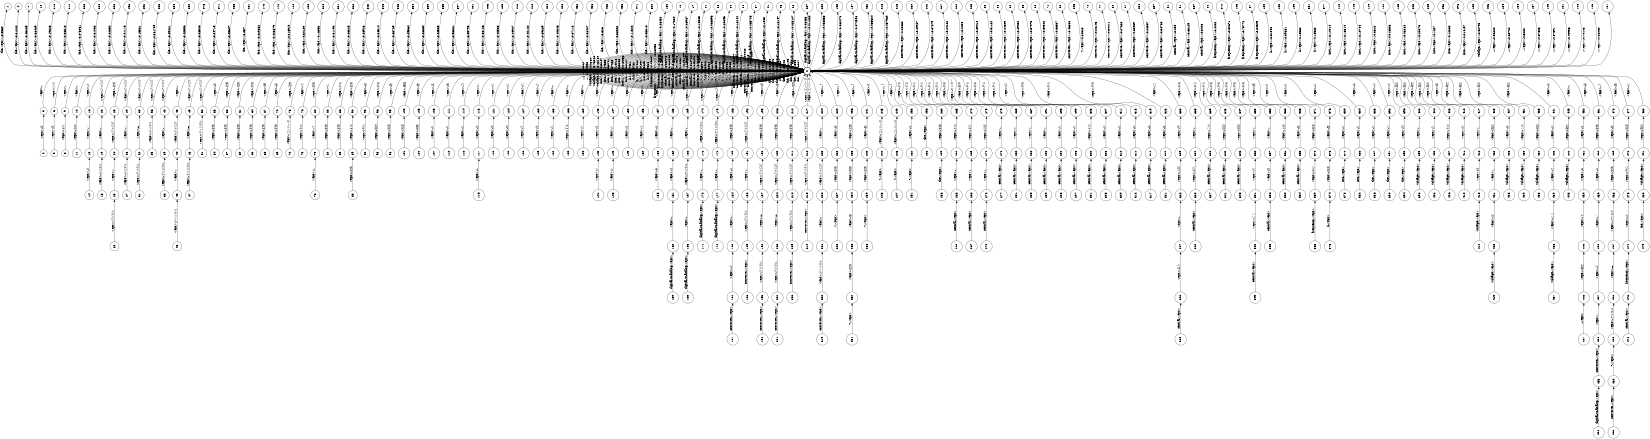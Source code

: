 digraph FST {
rankdir = LR;
size = "8.5,11";
label = "";
center = 1;
orientation = Landscape;
ranksep = "0.4";
nodesep = "0.25";
0 [label = "0", shape = circle, style = bold, fontsize = 14]
	0 -> 0 [label = "the:、/-0.56087", fontsize = 14];
	0 -> 0 [label = "the:た/-0.31363", fontsize = 14];
	0 -> 0 [label = "the:（/-0.22286", fontsize = 14];
	0 -> 0 [label = "the:その/-0.31193", fontsize = 14];
	0 -> 0 [label = "the:の/-0.46103", fontsize = 14];
	0 -> 0 [label = "the:は/-0.3999", fontsize = 14];
	0 -> 1 [label = "the:<eps>/-0.3569", fontsize = 14];
	0 -> 4 [label = "the:<eps>/-0.31222", fontsize = 14];
	0 -> 7 [label = "the:<eps>/-0.43285", fontsize = 14];
	0 -> 10 [label = "the:<eps>/-0.38489", fontsize = 14];
	0 -> 0 [label = "the:この/-0.36216", fontsize = 14];
	0 -> 0 [label = "the:前記/-0.39973", fontsize = 14];
	0 -> 0 [label = "the:する/-0.24789", fontsize = 14];
	0 -> 0 [label = "the:ア/-0.21137", fontsize = 14];
	0 -> 0 [label = "the:本/-0.2343", fontsize = 14];
	0 -> 0 [label = "the:各/-0.23004", fontsize = 14];
	0 -> 0 [label = "the:尚/-0.22102", fontsize = 14];
	0 -> 316 [label = "the:<eps>/-0.19628", fontsize = 14];
	0 -> 312 [label = "the:<eps>/-0.36618", fontsize = 14];
	0 -> 308 [label = "the:<eps>/0.075051", fontsize = 14];
	0 -> 304 [label = "the:<eps>/-0.31033", fontsize = 14];
	0 -> 300 [label = "the:<eps>/-0.22652", fontsize = 14];
	0 -> 296 [label = "the:<eps>/-0.21116", fontsize = 14];
	0 -> 292 [label = "the:<eps>/-0.15531", fontsize = 14];
	0 -> 288 [label = "the:<eps>/-0.081709", fontsize = 14];
	0 -> 284 [label = "the:<eps>/-0.09421", fontsize = 14];
	0 -> 280 [label = "the:<eps>/-0.42556", fontsize = 14];
	0 -> 276 [label = "the:<eps>/-0.38506", fontsize = 14];
	0 -> 271 [label = "the:<eps>/-0.24715", fontsize = 14];
	0 -> 266 [label = "the:<eps>/-0.25607", fontsize = 14];
	0 -> 261 [label = "the:<eps>/-0.257", fontsize = 14];
	0 -> 175 [label = "the:<eps>/0.029652", fontsize = 14];
	0 -> 170 [label = "the:<eps>/0.023679", fontsize = 14];
	0 -> 164 [label = "the:<eps>/-0.016919", fontsize = 14];
	0 -> 158 [label = "the:<eps>/0.30129", fontsize = 14];
	0 -> 324 [label = "the:<eps>/0.16053", fontsize = 14];
	0 -> 331 [label = "the:<eps>/-0.31192", fontsize = 14];
	0 -> 336 [label = "the:<eps>/-0.23325", fontsize = 14];
	0 -> 340 [label = "the:<eps>/-0.28928", fontsize = 14];
	0 -> 344 [label = "the:<eps>/-0.34514", fontsize = 14];
	0 -> 348 [label = "the:<eps>/-0.33789", fontsize = 14];
	0 -> 354 [label = "the:<eps>/-0.29564", fontsize = 14];
	0 -> 359 [label = "the:<eps>/-0.26869", fontsize = 14];
	0 -> 363 [label = "the:<eps>/-0.28583", fontsize = 14];
	0 -> 397 [label = "the:<eps>/-0.53821", fontsize = 14];
	0 -> 401 [label = "the:<eps>/-0.35793", fontsize = 14];
	0 -> 405 [label = "the:<eps>/-0.38126", fontsize = 14];
	0 -> 409 [label = "the:<eps>/-0.42538", fontsize = 14];
	0 -> 413 [label = "the:<eps>/-0.44907", fontsize = 14];
	0 -> 418 [label = "the:<eps>/-0.42122", fontsize = 14];
	0 -> 424 [label = "the:<eps>/-0.39889", fontsize = 14];
	0 -> 428 [label = "the:<eps>/-0.40646", fontsize = 14];
	0 -> 432 [label = "the:<eps>/-0.37113", fontsize = 14];
	0 -> 436 [label = "the:<eps>/-0.38407", fontsize = 14];
	0 -> 442 [label = "the:<eps>/-0.326", fontsize = 14];
	0 -> 453 [label = "the:<eps>/0.38928", fontsize = 14];
	0 -> 471 [label = "the:<eps>/-0.11522", fontsize = 14];
	0 -> 320 [label = "the:<eps>/-0.35816", fontsize = 14];
	0 -> 180 [label = "digital-to-analog:<eps>/0.26452", fontsize = 14];
	0 -> 13 [label = "digital-to-analog:<eps>/0.17364", fontsize = 14];
	0 -> 17 [label = "digital-to-analog:<eps>/-0.26967", fontsize = 14];
	0 -> 21 [label = "digital-to-analog:<eps>/-0.10565", fontsize = 14];
	0 -> 26 [label = "digital-to-analog:<eps>/-0.066398", fontsize = 14];
	0 -> 30 [label = "digital-to-analog:<eps>/-0.20695", fontsize = 14];
	0 -> 34 [label = "digital-to-analog:<eps>/-0.12244", fontsize = 14];
	0 -> 37 [label = "digital-to-analog:<eps>/-0.065705", fontsize = 14];
	0 -> 41 [label = "digital-to-analog:<eps>/-0.1063", fontsize = 14];
	0 -> 46 [label = "digital-to-analog:<eps>/-0.18147", fontsize = 14];
	0 -> 50 [label = "digital-to-analog:<eps>/-0.025107", fontsize = 14];
	0 -> 207 [label = "digital-to-analog:<eps>/0.08465", fontsize = 14];
	0 -> 200 [label = "digital-to-analog:<eps>/-0.011238", fontsize = 14];
	0 -> 193 [label = "digital-to-analog:<eps>/-0.056353", fontsize = 14];
	0 -> 187 [label = "digital-to-analog:<eps>/0.082476", fontsize = 14];
	0 -> 462 [label = "digital-to-analog:<eps>/0.074596", fontsize = 14];
	0 -> 218 [label = "digital-to-analog:<eps>/-0.085324", fontsize = 14];
	0 -> 213 [label = "digital-to-analog:<eps>/-0.057969", fontsize = 14];
	0 -> 250 [label = "converter:<eps>/0.28662", fontsize = 14];
	0 -> 242 [label = "converter:<eps>/-0.29967", fontsize = 14];
	0 -> 237 [label = "converter:<eps>/-0.37879", fontsize = 14];
	0 -> 230 [label = "converter:<eps>/-0.24162", fontsize = 14];
	0 -> 225 [label = "converter:<eps>/-0.2423", fontsize = 14];
	0 -> 59 [label = "converter:<eps>/-0.39414", fontsize = 14];
	0 -> 56 [label = "converter:<eps>/-0.31122", fontsize = 14];
	0 -> 62 [label = "converter:<eps>/-0.24809", fontsize = 14];
	0 -> 65 [label = "converter:<eps>/-0.29422", fontsize = 14];
	0 -> 68 [label = "converter:<eps>/-0.57973", fontsize = 14];
	0 -> 0 [label = "converter:コンバータ/-0.70097", fontsize = 14];
	0 -> 71 [label = "converter:<eps>/-0.39342", fontsize = 14];
	0 -> 0 [label = "converter:整流/0.16619", fontsize = 14];
	0 -> 0 [label = "converter:コンバーター/-0.29442", fontsize = 14];
	0 -> 53 [label = "converter:<eps>/-0.36837", fontsize = 14];
	0 -> 0 [label = "converter:変換/-0.3701", fontsize = 14];
	0 -> 0 [label = "converter:回路/0.033771", fontsize = 14];
	0 -> 0 [label = "converter:装置/0.043677", fontsize = 14];
	0 -> 246 [label = "converter:<eps>/-0.46886", fontsize = 14];
	0 -> 0 [label = "7:３/0.20565", fontsize = 14];
	0 -> 0 [label = "7:す/0.32968", fontsize = 14];
	0 -> 0 [label = "7:６/-0.046094", fontsize = 14];
	0 -> 0 [label = "7:示/0.32415", fontsize = 14];
	0 -> 0 [label = "7:５/0.086333", fontsize = 14];
	0 -> 0 [label = "7:７/-0.73016", fontsize = 14];
	0 -> 74 [label = "7:<eps>/0.24028", fontsize = 14];
	0 -> 0 [label = "7:7/-0.33054", fontsize = 14];
	0 -> 0 [label = "7:rp/-0.26428", fontsize = 14];
	0 -> 0 [label = "7:９/0.16304", fontsize = 14];
	0 -> 77 [label = "converts:<eps>/-0.28143", fontsize = 14];
	0 -> 0 [label = "converts:変換/-0.30877", fontsize = 14];
	0 -> 0 [label = "converts:は/0.049448", fontsize = 14];
	0 -> 84 [label = "converts:<eps>/-0.30011", fontsize = 14];
	0 -> 87 [label = "converts:<eps>/-0.27388", fontsize = 14];
	0 -> 254 [label = "converts:<eps>/0.32939", fontsize = 14];
	0 -> 257 [label = "converts:<eps>/-0.26367", fontsize = 14];
	0 -> 81 [label = "converts:<eps>/-0.38768", fontsize = 14];
	0 -> 91 [label = "central:<eps>/-0.258", fontsize = 14];
	0 -> 367 [label = "central:<eps>/-0.33129", fontsize = 14];
	0 -> 0 [label = "central:中間/0.012724", fontsize = 14];
	0 -> 0 [label = "central:中央/-0.63422", fontsize = 14];
	0 -> 0 [label = "central:センター/-0.051497", fontsize = 14];
	0 -> 0 [label = "central:心/-0.16281", fontsize = 14];
	0 -> 0 [label = "central:軸心/-0.16216", fontsize = 14];
	0 -> 0 [label = "central:central/-0.32103", fontsize = 14];
	0 -> 94 [label = "central:<eps>/-0.3006", fontsize = 14];
	0 -> 0 [label = "central:集中/-0.086863", fontsize = 14];
	0 -> 0 [label = "central:中心/-0.55478", fontsize = 14];
	0 -> 0 [label = "frequency:周波/-0.59451", fontsize = 14];
	0 -> 372 [label = "frequency:<eps>/-0.2002", fontsize = 14];
	0 -> 0 [label = "frequency:頻度/-0.46047", fontsize = 14];
	0 -> 103 [label = "frequency:<eps>/-0.30671", fontsize = 14];
	0 -> 97 [label = "frequency:<eps>/-0.75772", fontsize = 14];
	0 -> 0 [label = "frequency:ｆｒｅｑｕｅｎｃｙ/-0.28433", fontsize = 14];
	0 -> 0 [label = "frequency:数/-0.29397", fontsize = 14];
	0 -> 100 [label = "frequency:<eps>/-0.34549", fontsize = 14];
	0 -> 106 [label = "k:<eps>/-0.31808", fontsize = 14];
	0 -> 0 [label = "k:従/0.39068", fontsize = 14];
	0 -> 109 [label = "k:<eps>/-0.39651", fontsize = 14];
	0 -> 0 [label = "k:κ/-0.099025", fontsize = 14];
	0 -> 0 [label = "k:ｋ，/-0.27297", fontsize = 14];
	0 -> 0 [label = "k:［ｋ/-0.27862", fontsize = 14];
	0 -> 381 [label = "k:<eps>/0.18562", fontsize = 14];
	0 -> 377 [label = "k:<eps>/0.18562", fontsize = 14];
	0 -> 0 [label = "k:k/-0.45762", fontsize = 14];
	0 -> 0 [label = "k:ｋ/-0.67431", fontsize = 14];
	0 -> 0 [label = "into:へ/-0.33241", fontsize = 14];
	0 -> 0 [label = "into:取り込/-0.013453", fontsize = 14];
	0 -> 0 [label = "into:し/-0.035055", fontsize = 14];
	0 -> 0 [label = "into:する/0.14016", fontsize = 14];
	0 -> 0 [label = "into:に/-0.37083", fontsize = 14];
	0 -> 112 [label = "into:<eps>/-0.14414", fontsize = 14];
	0 -> 115 [label = "into:<eps>/-0.13314", fontsize = 14];
	0 -> 0 [label = "into:を/-0.085751", fontsize = 14];
	0 -> 119 [label = "into:<eps>/-0.10704", fontsize = 14];
	0 -> 0 [label = "into:内/-0.17555", fontsize = 14];
	0 -> 122 [label = "into:<eps>/-0.3616", fontsize = 14];
	0 -> 125 [label = "into:<eps>/0.018606", fontsize = 14];
	0 -> 0 [label = "into:化/-0.0003187", fontsize = 14];
	0 -> 385 [label = "into:<eps>/-0.03284", fontsize = 14];
	0 -> 389 [label = "into:<eps>/-0.20673", fontsize = 14];
	0 -> 393 [label = "into:<eps>/-0.1427", fontsize = 14];
	0 -> 478 [label = "into:<eps>/0.12883", fontsize = 14];
	0 -> 128 [label = "into:<eps>/0.014197", fontsize = 14];
	0 -> 0 [label = "voltage:電位/-0.22184", fontsize = 14];
	0 -> 0 [label = "voltage:電圧/-0.75506", fontsize = 14];
	0 -> 0 [label = "voltage:ｖ/-0.048607", fontsize = 14];
	0 -> 446 [label = "voltage:<eps>/-0.52793", fontsize = 14];
	0 -> 134 [label = ".:<eps>/-0.56222", fontsize = 14];
	0 -> 154 [label = ".:<eps>/-0.60702", fontsize = 14];
	0 -> 0 [label = ".:。/-0.62093", fontsize = 14];
	0 -> 137 [label = ".:<eps>/-0.5232", fontsize = 14];
	0 -> 140 [label = ".:<eps>/-0.67686", fontsize = 14];
	0 -> 131 [label = ".:<eps>/-0.37591", fontsize = 14];
	0 -> 144 [label = ".:<eps>/-0.40936", fontsize = 14];
	0 -> 0 [label = ".:る/-0.36042", fontsize = 14];
	0 -> 148 [label = ".:<eps>/-0.70148", fontsize = 14];
	0 -> 151 [label = ".:<eps>/-0.38263", fontsize = 14];
1 [label = "1", shape = circle, style = solid, fontsize = 14]
2 [label = "2", shape = circle, style = solid, fontsize = 14]
	2 -> 3 [label = "<eps>:は", fontsize = 14];
3 [label = "3", shape = circle, style = solid, fontsize = 14]
	3 -> 0 [label = "<eps>:、", fontsize = 14];
4 [label = "4", shape = circle, style = solid, fontsize = 14]
5 [label = "5", shape = circle, style = solid, fontsize = 14]
	5 -> 6 [label = "<eps>:は", fontsize = 14];
6 [label = "6", shape = circle, style = solid, fontsize = 14]
	6 -> 0 [label = "<eps>:この", fontsize = 14];
7 [label = "7", shape = circle, style = solid, fontsize = 14]
8 [label = "8", shape = circle, style = solid, fontsize = 14]
	8 -> 9 [label = "<eps>:また", fontsize = 14];
9 [label = "9", shape = circle, style = solid, fontsize = 14]
	9 -> 0 [label = "<eps>:、", fontsize = 14];
10 [label = "10", shape = circle, style = solid, fontsize = 14]
11 [label = "11", shape = circle, style = solid, fontsize = 14]
	11 -> 12 [label = "<eps>:なお", fontsize = 14];
12 [label = "12", shape = circle, style = solid, fontsize = 14]
	12 -> 0 [label = "<eps>:、", fontsize = 14];
13 [label = "13", shape = circle, style = solid, fontsize = 14]
14 [label = "14", shape = circle, style = solid, fontsize = 14]
	14 -> 15 [label = "<eps>:ｄ", fontsize = 14];
15 [label = "15", shape = circle, style = solid, fontsize = 14]
	15 -> 16 [label = "<eps>:／", fontsize = 14];
16 [label = "16", shape = circle, style = solid, fontsize = 14]
	16 -> 0 [label = "<eps>:ａ", fontsize = 14];
17 [label = "17", shape = circle, style = solid, fontsize = 14]
18 [label = "18", shape = circle, style = solid, fontsize = 14]
	18 -> 19 [label = "<eps>:デジタル", fontsize = 14];
19 [label = "19", shape = circle, style = solid, fontsize = 14]
	19 -> 20 [label = "<eps>:・", fontsize = 14];
20 [label = "20", shape = circle, style = solid, fontsize = 14]
	20 -> 0 [label = "<eps>:アナログ", fontsize = 14];
21 [label = "21", shape = circle, style = solid, fontsize = 14]
22 [label = "22", shape = circle, style = solid, fontsize = 14]
	22 -> 23 [label = "<eps>:デジタル", fontsize = 14];
23 [label = "23", shape = circle, style = solid, fontsize = 14]
	23 -> 24 [label = "<eps>:・", fontsize = 14];
24 [label = "24", shape = circle, style = solid, fontsize = 14]
	24 -> 25 [label = "<eps>:アナログ", fontsize = 14];
25 [label = "25", shape = circle, style = solid, fontsize = 14]
	25 -> 0 [label = "<eps>:変換", fontsize = 14];
26 [label = "26", shape = circle, style = solid, fontsize = 14]
27 [label = "27", shape = circle, style = solid, fontsize = 14]
	27 -> 28 [label = "<eps>:デジタル", fontsize = 14];
28 [label = "28", shape = circle, style = solid, fontsize = 14]
	28 -> 29 [label = "<eps>:／", fontsize = 14];
29 [label = "29", shape = circle, style = solid, fontsize = 14]
	29 -> 0 [label = "<eps>:アナログ", fontsize = 14];
30 [label = "30", shape = circle, style = solid, fontsize = 14]
31 [label = "31", shape = circle, style = solid, fontsize = 14]
	31 -> 32 [label = "<eps>:デジタル", fontsize = 14];
32 [label = "32", shape = circle, style = solid, fontsize = 14]
	32 -> 33 [label = "<eps>:−", fontsize = 14];
33 [label = "33", shape = circle, style = solid, fontsize = 14]
	33 -> 0 [label = "<eps>:アナログ", fontsize = 14];
34 [label = "34", shape = circle, style = solid, fontsize = 14]
35 [label = "35", shape = circle, style = solid, fontsize = 14]
	35 -> 36 [label = "<eps>:デジタル", fontsize = 14];
36 [label = "36", shape = circle, style = solid, fontsize = 14]
	36 -> 0 [label = "<eps>:アナログ", fontsize = 14];
37 [label = "37", shape = circle, style = solid, fontsize = 14]
38 [label = "38", shape = circle, style = solid, fontsize = 14]
	38 -> 39 [label = "<eps>:ディジタル", fontsize = 14];
39 [label = "39", shape = circle, style = solid, fontsize = 14]
	39 -> 40 [label = "<eps>:・", fontsize = 14];
40 [label = "40", shape = circle, style = solid, fontsize = 14]
	40 -> 0 [label = "<eps>:アナログ", fontsize = 14];
41 [label = "41", shape = circle, style = solid, fontsize = 14]
42 [label = "42", shape = circle, style = solid, fontsize = 14]
	42 -> 43 [label = "<eps>:ディジタル", fontsize = 14];
43 [label = "43", shape = circle, style = solid, fontsize = 14]
	43 -> 44 [label = "<eps>:・", fontsize = 14];
44 [label = "44", shape = circle, style = solid, fontsize = 14]
	44 -> 45 [label = "<eps>:アナログ", fontsize = 14];
45 [label = "45", shape = circle, style = solid, fontsize = 14]
	45 -> 0 [label = "<eps>:・", fontsize = 14];
46 [label = "46", shape = circle, style = solid, fontsize = 14]
47 [label = "47", shape = circle, style = solid, fontsize = 14]
	47 -> 48 [label = "<eps>:ディジタル", fontsize = 14];
48 [label = "48", shape = circle, style = solid, fontsize = 14]
	48 -> 49 [label = "<eps>:−", fontsize = 14];
49 [label = "49", shape = circle, style = solid, fontsize = 14]
	49 -> 0 [label = "<eps>:アナログ", fontsize = 14];
50 [label = "50", shape = circle, style = solid, fontsize = 14]
51 [label = "51", shape = circle, style = solid, fontsize = 14]
	51 -> 52 [label = "<eps>:ディジタル", fontsize = 14];
52 [label = "52", shape = circle, style = solid, fontsize = 14]
	52 -> 0 [label = "<eps>:アナログ", fontsize = 14];
53 [label = "53", shape = circle, style = solid, fontsize = 14]
54 [label = "54", shape = circle, style = solid, fontsize = 14]
	54 -> 55 [label = "<eps>:変換", fontsize = 14];
55 [label = "55", shape = circle, style = solid, fontsize = 14]
	55 -> 0 [label = "<eps>:部", fontsize = 14];
56 [label = "56", shape = circle, style = solid, fontsize = 14]
57 [label = "57", shape = circle, style = solid, fontsize = 14]
	57 -> 58 [label = "<eps>:変換", fontsize = 14];
58 [label = "58", shape = circle, style = solid, fontsize = 14]
	58 -> 0 [label = "<eps>:装置", fontsize = 14];
59 [label = "59", shape = circle, style = solid, fontsize = 14]
60 [label = "60", shape = circle, style = solid, fontsize = 14]
	60 -> 61 [label = "<eps>:変換", fontsize = 14];
61 [label = "61", shape = circle, style = solid, fontsize = 14]
	61 -> 0 [label = "<eps>:回路", fontsize = 14];
62 [label = "62", shape = circle, style = solid, fontsize = 14]
63 [label = "63", shape = circle, style = solid, fontsize = 14]
	63 -> 64 [label = "<eps>:変換", fontsize = 14];
64 [label = "64", shape = circle, style = solid, fontsize = 14]
	64 -> 0 [label = "<eps>:手段", fontsize = 14];
65 [label = "65", shape = circle, style = solid, fontsize = 14]
66 [label = "66", shape = circle, style = solid, fontsize = 14]
	66 -> 67 [label = "<eps>:変換", fontsize = 14];
67 [label = "67", shape = circle, style = solid, fontsize = 14]
	67 -> 0 [label = "<eps>:機", fontsize = 14];
68 [label = "68", shape = circle, style = solid, fontsize = 14]
69 [label = "69", shape = circle, style = solid, fontsize = 14]
	69 -> 70 [label = "<eps>:変換", fontsize = 14];
70 [label = "70", shape = circle, style = solid, fontsize = 14]
	70 -> 0 [label = "<eps>:器", fontsize = 14];
71 [label = "71", shape = circle, style = solid, fontsize = 14]
72 [label = "72", shape = circle, style = solid, fontsize = 14]
	72 -> 73 [label = "<eps>:コンバータ", fontsize = 14];
73 [label = "73", shape = circle, style = solid, fontsize = 14]
	73 -> 0 [label = "<eps>:回路", fontsize = 14];
74 [label = "74", shape = circle, style = solid, fontsize = 14]
75 [label = "75", shape = circle, style = solid, fontsize = 14]
	75 -> 76 [label = "<eps>:もの", fontsize = 14];
76 [label = "76", shape = circle, style = solid, fontsize = 14]
	76 -> 0 [label = "<eps>:で", fontsize = 14];
77 [label = "77", shape = circle, style = solid, fontsize = 14]
78 [label = "78", shape = circle, style = solid, fontsize = 14]
	78 -> 79 [label = "<eps>:し", fontsize = 14];
79 [label = "79", shape = circle, style = solid, fontsize = 14]
	79 -> 80 [label = "<eps>:て", fontsize = 14];
80 [label = "80", shape = circle, style = solid, fontsize = 14]
	80 -> 0 [label = "<eps>:変換", fontsize = 14];
81 [label = "81", shape = circle, style = solid, fontsize = 14]
82 [label = "82", shape = circle, style = solid, fontsize = 14]
	82 -> 83 [label = "<eps>:変換", fontsize = 14];
83 [label = "83", shape = circle, style = solid, fontsize = 14]
	83 -> 0 [label = "<eps>:し", fontsize = 14];
84 [label = "84", shape = circle, style = solid, fontsize = 14]
85 [label = "85", shape = circle, style = solid, fontsize = 14]
	85 -> 86 [label = "<eps>:変換", fontsize = 14];
86 [label = "86", shape = circle, style = solid, fontsize = 14]
	86 -> 0 [label = "<eps>:する", fontsize = 14];
87 [label = "87", shape = circle, style = solid, fontsize = 14]
88 [label = "88", shape = circle, style = solid, fontsize = 14]
	88 -> 89 [label = "<eps>:変換", fontsize = 14];
89 [label = "89", shape = circle, style = solid, fontsize = 14]
	89 -> 90 [label = "<eps>:する", fontsize = 14];
90 [label = "90", shape = circle, style = solid, fontsize = 14]
	90 -> 0 [label = "<eps>:変換", fontsize = 14];
91 [label = "91", shape = circle, style = solid, fontsize = 14]
92 [label = "92", shape = circle, style = solid, fontsize = 14]
	92 -> 93 [label = "<eps>:中心", fontsize = 14];
93 [label = "93", shape = circle, style = solid, fontsize = 14]
	93 -> 0 [label = "<eps>:部", fontsize = 14];
94 [label = "94", shape = circle, style = solid, fontsize = 14]
95 [label = "95", shape = circle, style = solid, fontsize = 14]
	95 -> 96 [label = "<eps>:環内", fontsize = 14];
96 [label = "96", shape = circle, style = solid, fontsize = 14]
	96 -> 0 [label = "<eps>:中央", fontsize = 14];
97 [label = "97", shape = circle, style = solid, fontsize = 14]
98 [label = "98", shape = circle, style = solid, fontsize = 14]
	98 -> 99 [label = "<eps>:周波", fontsize = 14];
99 [label = "99", shape = circle, style = solid, fontsize = 14]
	99 -> 0 [label = "<eps>:数", fontsize = 14];
100 [label = "100", shape = circle, style = solid, fontsize = 14]
101 [label = "101", shape = circle, style = solid, fontsize = 14]
	101 -> 102 [label = "<eps>:周波", fontsize = 14];
102 [label = "102", shape = circle, style = solid, fontsize = 14]
	102 -> 0 [label = "<eps>:増幅", fontsize = 14];
103 [label = "103", shape = circle, style = solid, fontsize = 14]
104 [label = "104", shape = circle, style = solid, fontsize = 14]
	104 -> 105 [label = "<eps>:振動", fontsize = 14];
105 [label = "105", shape = circle, style = solid, fontsize = 14]
	105 -> 0 [label = "<eps>:数", fontsize = 14];
106 [label = "106", shape = circle, style = solid, fontsize = 14]
107 [label = "107", shape = circle, style = solid, fontsize = 14]
	107 -> 108 [label = "<eps>:ｋ", fontsize = 14];
108 [label = "108", shape = circle, style = solid, fontsize = 14]
	108 -> 0 [label = "<eps>:本", fontsize = 14];
109 [label = "109", shape = circle, style = solid, fontsize = 14]
110 [label = "110", shape = circle, style = solid, fontsize = 14]
	110 -> 111 [label = "<eps>:ｋ", fontsize = 14];
111 [label = "111", shape = circle, style = solid, fontsize = 14]
	111 -> 0 [label = "<eps>:個", fontsize = 14];
112 [label = "112", shape = circle, style = solid, fontsize = 14]
113 [label = "113", shape = circle, style = solid, fontsize = 14]
	113 -> 114 [label = "<eps>:に", fontsize = 14];
114 [label = "114", shape = circle, style = solid, fontsize = 14]
	114 -> 0 [label = "<eps>:対", fontsize = 14];
115 [label = "115", shape = circle, style = solid, fontsize = 14]
116 [label = "116", shape = circle, style = solid, fontsize = 14]
	116 -> 117 [label = "<eps>:に", fontsize = 14];
117 [label = "117", shape = circle, style = solid, fontsize = 14]
	117 -> 118 [label = "<eps>:対", fontsize = 14];
118 [label = "118", shape = circle, style = solid, fontsize = 14]
	118 -> 0 [label = "<eps>:し", fontsize = 14];
119 [label = "119", shape = circle, style = solid, fontsize = 14]
120 [label = "120", shape = circle, style = solid, fontsize = 14]
	120 -> 121 [label = "<eps>:中", fontsize = 14];
121 [label = "121", shape = circle, style = solid, fontsize = 14]
	121 -> 0 [label = "<eps>:に", fontsize = 14];
122 [label = "122", shape = circle, style = solid, fontsize = 14]
123 [label = "123", shape = circle, style = solid, fontsize = 14]
	123 -> 124 [label = "<eps>:内", fontsize = 14];
124 [label = "124", shape = circle, style = solid, fontsize = 14]
	124 -> 0 [label = "<eps>:に", fontsize = 14];
125 [label = "125", shape = circle, style = solid, fontsize = 14]
126 [label = "126", shape = circle, style = solid, fontsize = 14]
	126 -> 127 [label = "<eps>:さ", fontsize = 14];
127 [label = "127", shape = circle, style = solid, fontsize = 14]
	127 -> 0 [label = "<eps>:れ", fontsize = 14];
128 [label = "128", shape = circle, style = solid, fontsize = 14]
129 [label = "129", shape = circle, style = solid, fontsize = 14]
	129 -> 130 [label = "<eps>:化", fontsize = 14];
130 [label = "130", shape = circle, style = solid, fontsize = 14]
	130 -> 0 [label = "<eps>:さ", fontsize = 14];
131 [label = "131", shape = circle, style = solid, fontsize = 14]
132 [label = "132", shape = circle, style = solid, fontsize = 14]
	132 -> 133 [label = "<eps>:た", fontsize = 14];
133 [label = "133", shape = circle, style = solid, fontsize = 14]
	133 -> 0 [label = "<eps>:。", fontsize = 14];
134 [label = "134", shape = circle, style = solid, fontsize = 14]
135 [label = "135", shape = circle, style = solid, fontsize = 14]
	135 -> 136 [label = "<eps>:する", fontsize = 14];
136 [label = "136", shape = circle, style = solid, fontsize = 14]
	136 -> 0 [label = "<eps>:。", fontsize = 14];
137 [label = "137", shape = circle, style = solid, fontsize = 14]
138 [label = "138", shape = circle, style = solid, fontsize = 14]
	138 -> 139 [label = "<eps>:い", fontsize = 14];
139 [label = "139", shape = circle, style = solid, fontsize = 14]
	139 -> 0 [label = "<eps>:。", fontsize = 14];
140 [label = "140", shape = circle, style = solid, fontsize = 14]
141 [label = "141", shape = circle, style = solid, fontsize = 14]
	141 -> 142 [label = "<eps>:い", fontsize = 14];
142 [label = "142", shape = circle, style = solid, fontsize = 14]
	142 -> 143 [label = "<eps>:る", fontsize = 14];
143 [label = "143", shape = circle, style = solid, fontsize = 14]
	143 -> 0 [label = "<eps>:。", fontsize = 14];
144 [label = "144", shape = circle, style = solid, fontsize = 14]
145 [label = "145", shape = circle, style = solid, fontsize = 14]
	145 -> 146 [label = "<eps>:い", fontsize = 14];
146 [label = "146", shape = circle, style = solid, fontsize = 14]
	146 -> 147 [label = "<eps>:く", fontsize = 14];
147 [label = "147", shape = circle, style = solid, fontsize = 14]
	147 -> 0 [label = "<eps>:。", fontsize = 14];
148 [label = "148", shape = circle, style = solid, fontsize = 14]
149 [label = "149", shape = circle, style = solid, fontsize = 14]
	149 -> 150 [label = "<eps>:る", fontsize = 14];
150 [label = "150", shape = circle, style = solid, fontsize = 14]
	150 -> 0 [label = "<eps>:。", fontsize = 14];
151 [label = "151", shape = circle, style = solid, fontsize = 14]
152 [label = "152", shape = circle, style = solid, fontsize = 14]
	152 -> 153 [label = "<eps>:う", fontsize = 14];
153 [label = "153", shape = circle, style = solid, fontsize = 14]
	153 -> 0 [label = "<eps>:。", fontsize = 14];
154 [label = "154", shape = circle, style = solid, fontsize = 14]
155 [label = "155", shape = circle, style = solid, fontsize = 14]
	155 -> 156 [label = "<eps>:あ", fontsize = 14];
156 [label = "156", shape = circle, style = solid, fontsize = 14]
	156 -> 157 [label = "<eps>:る", fontsize = 14];
157 [label = "157", shape = circle, style = solid, fontsize = 14]
	157 -> 0 [label = "<eps>:。", fontsize = 14];
158 [label = "158", shape = circle, style = solid, fontsize = 14]
159 [label = "159", shape = circle, style = solid, fontsize = 14]
	159 -> 160 [label = "digital-to-analog:<eps>", fontsize = 14];
160 [label = "160", shape = circle, style = solid, fontsize = 14]
	160 -> 161 [label = "<eps>:、", fontsize = 14];
161 [label = "161", shape = circle, style = solid, fontsize = 14]
	161 -> 162 [label = "<eps>:ｄ", fontsize = 14];
162 [label = "162", shape = circle, style = solid, fontsize = 14]
	162 -> 163 [label = "<eps>:／", fontsize = 14];
163 [label = "163", shape = circle, style = solid, fontsize = 14]
	163 -> 0 [label = "<eps>:ａ", fontsize = 14];
164 [label = "164", shape = circle, style = solid, fontsize = 14]
165 [label = "165", shape = circle, style = solid, fontsize = 14]
	165 -> 166 [label = "digital-to-analog:<eps>", fontsize = 14];
166 [label = "166", shape = circle, style = solid, fontsize = 14]
	166 -> 167 [label = "<eps>:、", fontsize = 14];
167 [label = "167", shape = circle, style = solid, fontsize = 14]
	167 -> 168 [label = "<eps>:デジタル", fontsize = 14];
168 [label = "168", shape = circle, style = solid, fontsize = 14]
	168 -> 169 [label = "<eps>:・", fontsize = 14];
169 [label = "169", shape = circle, style = solid, fontsize = 14]
	169 -> 0 [label = "<eps>:アナログ", fontsize = 14];
170 [label = "170", shape = circle, style = solid, fontsize = 14]
171 [label = "171", shape = circle, style = solid, fontsize = 14]
	171 -> 172 [label = "digital-to-analog:<eps>", fontsize = 14];
172 [label = "172", shape = circle, style = solid, fontsize = 14]
	172 -> 173 [label = "<eps>:、", fontsize = 14];
173 [label = "173", shape = circle, style = solid, fontsize = 14]
	173 -> 174 [label = "<eps>:デジタル", fontsize = 14];
174 [label = "174", shape = circle, style = solid, fontsize = 14]
	174 -> 0 [label = "<eps>:アナログ", fontsize = 14];
175 [label = "175", shape = circle, style = solid, fontsize = 14]
176 [label = "176", shape = circle, style = solid, fontsize = 14]
	176 -> 177 [label = "digital-to-analog:<eps>", fontsize = 14];
177 [label = "177", shape = circle, style = solid, fontsize = 14]
	177 -> 178 [label = "<eps>:、", fontsize = 14];
178 [label = "178", shape = circle, style = solid, fontsize = 14]
	178 -> 179 [label = "<eps>:ディジタル", fontsize = 14];
179 [label = "179", shape = circle, style = solid, fontsize = 14]
	179 -> 0 [label = "<eps>:アナログ", fontsize = 14];
180 [label = "180", shape = circle, style = solid, fontsize = 14]
181 [label = "181", shape = circle, style = solid, fontsize = 14]
	181 -> 182 [label = "converter:<eps>", fontsize = 14];
182 [label = "182", shape = circle, style = solid, fontsize = 14]
	182 -> 183 [label = "<eps>:ｄ", fontsize = 14];
183 [label = "183", shape = circle, style = solid, fontsize = 14]
	183 -> 184 [label = "<eps>:／", fontsize = 14];
184 [label = "184", shape = circle, style = solid, fontsize = 14]
	184 -> 185 [label = "<eps>:ａ", fontsize = 14];
185 [label = "185", shape = circle, style = solid, fontsize = 14]
	185 -> 186 [label = "<eps>:変換", fontsize = 14];
186 [label = "186", shape = circle, style = solid, fontsize = 14]
	186 -> 0 [label = "<eps>:器", fontsize = 14];
187 [label = "187", shape = circle, style = solid, fontsize = 14]
188 [label = "188", shape = circle, style = solid, fontsize = 14]
	188 -> 189 [label = "converter:<eps>", fontsize = 14];
189 [label = "189", shape = circle, style = solid, fontsize = 14]
	189 -> 190 [label = "<eps>:デジタル", fontsize = 14];
190 [label = "190", shape = circle, style = solid, fontsize = 14]
	190 -> 191 [label = "<eps>:／", fontsize = 14];
191 [label = "191", shape = circle, style = solid, fontsize = 14]
	191 -> 192 [label = "<eps>:アナログ", fontsize = 14];
192 [label = "192", shape = circle, style = solid, fontsize = 14]
	192 -> 0 [label = "<eps>:変換", fontsize = 14];
193 [label = "193", shape = circle, style = solid, fontsize = 14]
194 [label = "194", shape = circle, style = solid, fontsize = 14]
	194 -> 195 [label = "converter:<eps>", fontsize = 14];
195 [label = "195", shape = circle, style = solid, fontsize = 14]
	195 -> 196 [label = "<eps>:デジタル", fontsize = 14];
196 [label = "196", shape = circle, style = solid, fontsize = 14]
	196 -> 197 [label = "<eps>:−", fontsize = 14];
197 [label = "197", shape = circle, style = solid, fontsize = 14]
	197 -> 198 [label = "<eps>:アナログ", fontsize = 14];
198 [label = "198", shape = circle, style = solid, fontsize = 14]
	198 -> 199 [label = "<eps>:変換", fontsize = 14];
199 [label = "199", shape = circle, style = solid, fontsize = 14]
	199 -> 0 [label = "<eps>:部", fontsize = 14];
200 [label = "200", shape = circle, style = solid, fontsize = 14]
201 [label = "201", shape = circle, style = solid, fontsize = 14]
	201 -> 202 [label = "converter:<eps>", fontsize = 14];
202 [label = "202", shape = circle, style = solid, fontsize = 14]
	202 -> 203 [label = "<eps>:デジタル", fontsize = 14];
203 [label = "203", shape = circle, style = solid, fontsize = 14]
	203 -> 204 [label = "<eps>:−", fontsize = 14];
204 [label = "204", shape = circle, style = solid, fontsize = 14]
	204 -> 205 [label = "<eps>:アナログ", fontsize = 14];
205 [label = "205", shape = circle, style = solid, fontsize = 14]
	205 -> 206 [label = "<eps>:変換", fontsize = 14];
206 [label = "206", shape = circle, style = solid, fontsize = 14]
	206 -> 0 [label = "<eps>:器", fontsize = 14];
207 [label = "207", shape = circle, style = solid, fontsize = 14]
208 [label = "208", shape = circle, style = solid, fontsize = 14]
	208 -> 209 [label = "converter:<eps>", fontsize = 14];
209 [label = "209", shape = circle, style = solid, fontsize = 14]
	209 -> 210 [label = "<eps>:デジタル", fontsize = 14];
210 [label = "210", shape = circle, style = solid, fontsize = 14]
	210 -> 211 [label = "<eps>:アナログ", fontsize = 14];
211 [label = "211", shape = circle, style = solid, fontsize = 14]
	211 -> 212 [label = "<eps>:変換", fontsize = 14];
212 [label = "212", shape = circle, style = solid, fontsize = 14]
	212 -> 0 [label = "<eps>:回路", fontsize = 14];
213 [label = "213", shape = circle, style = solid, fontsize = 14]
214 [label = "214", shape = circle, style = solid, fontsize = 14]
	214 -> 215 [label = "converter:<eps>", fontsize = 14];
215 [label = "215", shape = circle, style = solid, fontsize = 14]
	215 -> 216 [label = "<eps>:デジタル", fontsize = 14];
216 [label = "216", shape = circle, style = solid, fontsize = 14]
	216 -> 217 [label = "<eps>:アナログ", fontsize = 14];
217 [label = "217", shape = circle, style = solid, fontsize = 14]
	217 -> 0 [label = "<eps>:コンバータ", fontsize = 14];
218 [label = "218", shape = circle, style = solid, fontsize = 14]
219 [label = "219", shape = circle, style = solid, fontsize = 14]
	219 -> 220 [label = "converter:<eps>", fontsize = 14];
220 [label = "220", shape = circle, style = solid, fontsize = 14]
	220 -> 221 [label = "<eps>:ディジタル", fontsize = 14];
221 [label = "221", shape = circle, style = solid, fontsize = 14]
	221 -> 222 [label = "<eps>:・", fontsize = 14];
222 [label = "222", shape = circle, style = solid, fontsize = 14]
	222 -> 223 [label = "<eps>:アナログ", fontsize = 14];
223 [label = "223", shape = circle, style = solid, fontsize = 14]
	223 -> 224 [label = "<eps>:・", fontsize = 14];
224 [label = "224", shape = circle, style = solid, fontsize = 14]
	224 -> 0 [label = "<eps>:コンバータ", fontsize = 14];
225 [label = "225", shape = circle, style = solid, fontsize = 14]
226 [label = "226", shape = circle, style = solid, fontsize = 14]
	226 -> 227 [label = "7:<eps>", fontsize = 14];
227 [label = "227", shape = circle, style = solid, fontsize = 14]
	227 -> 228 [label = "<eps>:変換", fontsize = 14];
228 [label = "228", shape = circle, style = solid, fontsize = 14]
	228 -> 229 [label = "<eps>:部", fontsize = 14];
229 [label = "229", shape = circle, style = solid, fontsize = 14]
	229 -> 0 [label = "<eps>:７", fontsize = 14];
230 [label = "230", shape = circle, style = solid, fontsize = 14]
231 [label = "231", shape = circle, style = solid, fontsize = 14]
	231 -> 232 [label = "7:<eps>", fontsize = 14];
232 [label = "232", shape = circle, style = solid, fontsize = 14]
	232 -> 233 [label = "<eps>:変換", fontsize = 14];
233 [label = "233", shape = circle, style = solid, fontsize = 14]
	233 -> 234 [label = "<eps>:器", fontsize = 14];
234 [label = "234", shape = circle, style = solid, fontsize = 14]
	234 -> 235 [label = "<eps>:制御", fontsize = 14];
235 [label = "235", shape = circle, style = solid, fontsize = 14]
	235 -> 236 [label = "<eps>:装置", fontsize = 14];
236 [label = "236", shape = circle, style = solid, fontsize = 14]
	236 -> 0 [label = "<eps>:７", fontsize = 14];
237 [label = "237", shape = circle, style = solid, fontsize = 14]
238 [label = "238", shape = circle, style = solid, fontsize = 14]
	238 -> 239 [label = "7:<eps>", fontsize = 14];
239 [label = "239", shape = circle, style = solid, fontsize = 14]
	239 -> 240 [label = "<eps>:変換", fontsize = 14];
240 [label = "240", shape = circle, style = solid, fontsize = 14]
	240 -> 241 [label = "<eps>:器", fontsize = 14];
241 [label = "241", shape = circle, style = solid, fontsize = 14]
	241 -> 0 [label = "<eps>:７", fontsize = 14];
242 [label = "242", shape = circle, style = solid, fontsize = 14]
243 [label = "243", shape = circle, style = solid, fontsize = 14]
	243 -> 244 [label = "7:<eps>", fontsize = 14];
244 [label = "244", shape = circle, style = solid, fontsize = 14]
	244 -> 245 [label = "<eps>:コンバータ", fontsize = 14];
245 [label = "245", shape = circle, style = solid, fontsize = 14]
	245 -> 0 [label = "<eps>:7", fontsize = 14];
246 [label = "246", shape = circle, style = solid, fontsize = 14]
247 [label = "247", shape = circle, style = solid, fontsize = 14]
	247 -> 248 [label = "7:<eps>", fontsize = 14];
248 [label = "248", shape = circle, style = solid, fontsize = 14]
	248 -> 249 [label = "<eps>:コンバータ", fontsize = 14];
249 [label = "249", shape = circle, style = solid, fontsize = 14]
	249 -> 0 [label = "<eps>:７", fontsize = 14];
250 [label = "250", shape = circle, style = solid, fontsize = 14]
251 [label = "251", shape = circle, style = solid, fontsize = 14]
	251 -> 252 [label = "7:<eps>", fontsize = 14];
252 [label = "252", shape = circle, style = solid, fontsize = 14]
	252 -> 253 [label = "<eps>:子", fontsize = 14];
253 [label = "253", shape = circle, style = solid, fontsize = 14]
	253 -> 0 [label = "<eps>:７", fontsize = 14];
254 [label = "254", shape = circle, style = solid, fontsize = 14]
255 [label = "255", shape = circle, style = solid, fontsize = 14]
	255 -> 256 [label = "the:<eps>", fontsize = 14];
256 [label = "256", shape = circle, style = solid, fontsize = 14]
	256 -> 0 [label = "<eps>:する", fontsize = 14];
257 [label = "257", shape = circle, style = solid, fontsize = 14]
258 [label = "258", shape = circle, style = solid, fontsize = 14]
	258 -> 259 [label = "the:<eps>", fontsize = 14];
259 [label = "259", shape = circle, style = solid, fontsize = 14]
	259 -> 260 [label = "<eps>:変換", fontsize = 14];
260 [label = "260", shape = circle, style = solid, fontsize = 14]
	260 -> 0 [label = "<eps>:する", fontsize = 14];
261 [label = "261", shape = circle, style = solid, fontsize = 14]
262 [label = "262", shape = circle, style = solid, fontsize = 14]
	262 -> 263 [label = "central:<eps>", fontsize = 14];
263 [label = "263", shape = circle, style = solid, fontsize = 14]
	263 -> 264 [label = "<eps>:、", fontsize = 14];
264 [label = "264", shape = circle, style = solid, fontsize = 14]
	264 -> 265 [label = "<eps>:その", fontsize = 14];
265 [label = "265", shape = circle, style = solid, fontsize = 14]
	265 -> 0 [label = "<eps>:中心", fontsize = 14];
266 [label = "266", shape = circle, style = solid, fontsize = 14]
267 [label = "267", shape = circle, style = solid, fontsize = 14]
	267 -> 268 [label = "central:<eps>", fontsize = 14];
268 [label = "268", shape = circle, style = solid, fontsize = 14]
	268 -> 269 [label = "<eps>:、", fontsize = 14];
269 [label = "269", shape = circle, style = solid, fontsize = 14]
	269 -> 270 [label = "<eps>:また", fontsize = 14];
270 [label = "270", shape = circle, style = solid, fontsize = 14]
	270 -> 0 [label = "<eps>:中心", fontsize = 14];
271 [label = "271", shape = circle, style = solid, fontsize = 14]
272 [label = "272", shape = circle, style = solid, fontsize = 14]
	272 -> 273 [label = "central:<eps>", fontsize = 14];
273 [label = "273", shape = circle, style = solid, fontsize = 14]
	273 -> 274 [label = "<eps>:、", fontsize = 14];
274 [label = "274", shape = circle, style = solid, fontsize = 14]
	274 -> 275 [label = "<eps>:ほぼ", fontsize = 14];
275 [label = "275", shape = circle, style = solid, fontsize = 14]
	275 -> 0 [label = "<eps>:中心", fontsize = 14];
276 [label = "276", shape = circle, style = solid, fontsize = 14]
277 [label = "277", shape = circle, style = solid, fontsize = 14]
	277 -> 278 [label = "central:<eps>", fontsize = 14];
278 [label = "278", shape = circle, style = solid, fontsize = 14]
	278 -> 279 [label = "<eps>:、", fontsize = 14];
279 [label = "279", shape = circle, style = solid, fontsize = 14]
	279 -> 0 [label = "<eps>:中心", fontsize = 14];
280 [label = "280", shape = circle, style = solid, fontsize = 14]
281 [label = "281", shape = circle, style = solid, fontsize = 14]
	281 -> 282 [label = "central:<eps>", fontsize = 14];
282 [label = "282", shape = circle, style = solid, fontsize = 14]
	282 -> 283 [label = "<eps>:、", fontsize = 14];
283 [label = "283", shape = circle, style = solid, fontsize = 14]
	283 -> 0 [label = "<eps>:中央", fontsize = 14];
284 [label = "284", shape = circle, style = solid, fontsize = 14]
285 [label = "285", shape = circle, style = solid, fontsize = 14]
	285 -> 286 [label = "central:<eps>", fontsize = 14];
286 [label = "286", shape = circle, style = solid, fontsize = 14]
	286 -> 287 [label = "<eps>:、", fontsize = 14];
287 [label = "287", shape = circle, style = solid, fontsize = 14]
	287 -> 0 [label = "<eps>:センター", fontsize = 14];
288 [label = "288", shape = circle, style = solid, fontsize = 14]
289 [label = "289", shape = circle, style = solid, fontsize = 14]
	289 -> 290 [label = "central:<eps>", fontsize = 14];
290 [label = "290", shape = circle, style = solid, fontsize = 14]
	290 -> 291 [label = "<eps>:、", fontsize = 14];
291 [label = "291", shape = circle, style = solid, fontsize = 14]
	291 -> 0 [label = "<eps>:集中", fontsize = 14];
292 [label = "292", shape = circle, style = solid, fontsize = 14]
293 [label = "293", shape = circle, style = solid, fontsize = 14]
	293 -> 294 [label = "central:<eps>", fontsize = 14];
294 [label = "294", shape = circle, style = solid, fontsize = 14]
	294 -> 295 [label = "<eps>:た", fontsize = 14];
295 [label = "295", shape = circle, style = solid, fontsize = 14]
	295 -> 0 [label = "<eps>:中心", fontsize = 14];
296 [label = "296", shape = circle, style = solid, fontsize = 14]
297 [label = "297", shape = circle, style = solid, fontsize = 14]
	297 -> 298 [label = "central:<eps>", fontsize = 14];
298 [label = "298", shape = circle, style = solid, fontsize = 14]
	298 -> 299 [label = "<eps>:た", fontsize = 14];
299 [label = "299", shape = circle, style = solid, fontsize = 14]
	299 -> 0 [label = "<eps>:中央", fontsize = 14];
300 [label = "300", shape = circle, style = solid, fontsize = 14]
301 [label = "301", shape = circle, style = solid, fontsize = 14]
	301 -> 302 [label = "central:<eps>", fontsize = 14];
302 [label = "302", shape = circle, style = solid, fontsize = 14]
	302 -> 303 [label = "<eps>:その", fontsize = 14];
303 [label = "303", shape = circle, style = solid, fontsize = 14]
	303 -> 0 [label = "<eps>:中心", fontsize = 14];
304 [label = "304", shape = circle, style = solid, fontsize = 14]
305 [label = "305", shape = circle, style = solid, fontsize = 14]
	305 -> 306 [label = "central:<eps>", fontsize = 14];
306 [label = "306", shape = circle, style = solid, fontsize = 14]
	306 -> 307 [label = "<eps>:の", fontsize = 14];
307 [label = "307", shape = circle, style = solid, fontsize = 14]
	307 -> 0 [label = "<eps>:中心", fontsize = 14];
308 [label = "308", shape = circle, style = solid, fontsize = 14]
309 [label = "309", shape = circle, style = solid, fontsize = 14]
	309 -> 310 [label = "central:<eps>", fontsize = 14];
310 [label = "310", shape = circle, style = solid, fontsize = 14]
	310 -> 311 [label = "<eps>:の", fontsize = 14];
311 [label = "311", shape = circle, style = solid, fontsize = 14]
	311 -> 0 [label = "<eps>:芯", fontsize = 14];
312 [label = "312", shape = circle, style = solid, fontsize = 14]
313 [label = "313", shape = circle, style = solid, fontsize = 14]
	313 -> 314 [label = "central:<eps>", fontsize = 14];
314 [label = "314", shape = circle, style = solid, fontsize = 14]
	314 -> 315 [label = "<eps>:の", fontsize = 14];
315 [label = "315", shape = circle, style = solid, fontsize = 14]
	315 -> 0 [label = "<eps>:中央", fontsize = 14];
316 [label = "316", shape = circle, style = solid, fontsize = 14]
317 [label = "317", shape = circle, style = solid, fontsize = 14]
	317 -> 318 [label = "central:<eps>", fontsize = 14];
318 [label = "318", shape = circle, style = solid, fontsize = 14]
	318 -> 319 [label = "<eps>:は", fontsize = 14];
319 [label = "319", shape = circle, style = solid, fontsize = 14]
	319 -> 0 [label = "<eps>:中心", fontsize = 14];
320 [label = "320", shape = circle, style = solid, fontsize = 14]
321 [label = "321", shape = circle, style = solid, fontsize = 14]
	321 -> 322 [label = "central:<eps>", fontsize = 14];
322 [label = "322", shape = circle, style = solid, fontsize = 14]
	322 -> 323 [label = "<eps>:は", fontsize = 14];
323 [label = "323", shape = circle, style = solid, fontsize = 14]
	323 -> 0 [label = "<eps>:中央", fontsize = 14];
324 [label = "324", shape = circle, style = solid, fontsize = 14]
325 [label = "325", shape = circle, style = solid, fontsize = 14]
	325 -> 326 [label = "central:<eps>", fontsize = 14];
326 [label = "326", shape = circle, style = solid, fontsize = 14]
	326 -> 327 [label = "<eps>:また", fontsize = 14];
327 [label = "327", shape = circle, style = solid, fontsize = 14]
	327 -> 328 [label = "<eps>:、", fontsize = 14];
328 [label = "328", shape = circle, style = solid, fontsize = 14]
	328 -> 329 [label = "<eps>:上記", fontsize = 14];
329 [label = "329", shape = circle, style = solid, fontsize = 14]
	329 -> 330 [label = "<eps>:中", fontsize = 14];
330 [label = "330", shape = circle, style = solid, fontsize = 14]
	330 -> 0 [label = "<eps>:コ", fontsize = 14];
331 [label = "331", shape = circle, style = solid, fontsize = 14]
332 [label = "332", shape = circle, style = solid, fontsize = 14]
	332 -> 333 [label = "central:<eps>", fontsize = 14];
333 [label = "333", shape = circle, style = solid, fontsize = 14]
	333 -> 334 [label = "<eps>:また", fontsize = 14];
334 [label = "334", shape = circle, style = solid, fontsize = 14]
	334 -> 335 [label = "<eps>:、", fontsize = 14];
335 [label = "335", shape = circle, style = solid, fontsize = 14]
	335 -> 0 [label = "<eps>:中央", fontsize = 14];
336 [label = "336", shape = circle, style = solid, fontsize = 14]
337 [label = "337", shape = circle, style = solid, fontsize = 14]
	337 -> 338 [label = "central:<eps>", fontsize = 14];
338 [label = "338", shape = circle, style = solid, fontsize = 14]
	338 -> 339 [label = "<eps>:この", fontsize = 14];
339 [label = "339", shape = circle, style = solid, fontsize = 14]
	339 -> 0 [label = "<eps>:中心", fontsize = 14];
340 [label = "340", shape = circle, style = solid, fontsize = 14]
341 [label = "341", shape = circle, style = solid, fontsize = 14]
	341 -> 342 [label = "central:<eps>", fontsize = 14];
342 [label = "342", shape = circle, style = solid, fontsize = 14]
	342 -> 343 [label = "<eps>:前記", fontsize = 14];
343 [label = "343", shape = circle, style = solid, fontsize = 14]
	343 -> 0 [label = "<eps>:中心", fontsize = 14];
344 [label = "344", shape = circle, style = solid, fontsize = 14]
345 [label = "345", shape = circle, style = solid, fontsize = 14]
	345 -> 346 [label = "central:<eps>", fontsize = 14];
346 [label = "346", shape = circle, style = solid, fontsize = 14]
	346 -> 347 [label = "<eps>:前記", fontsize = 14];
347 [label = "347", shape = circle, style = solid, fontsize = 14]
	347 -> 0 [label = "<eps>:中央", fontsize = 14];
348 [label = "348", shape = circle, style = solid, fontsize = 14]
349 [label = "349", shape = circle, style = solid, fontsize = 14]
	349 -> 350 [label = "central:<eps>", fontsize = 14];
350 [label = "350", shape = circle, style = solid, fontsize = 14]
	350 -> 351 [label = "<eps>:ここ", fontsize = 14];
351 [label = "351", shape = circle, style = solid, fontsize = 14]
	351 -> 352 [label = "<eps>:で", fontsize = 14];
352 [label = "352", shape = circle, style = solid, fontsize = 14]
	352 -> 353 [label = "<eps>:、", fontsize = 14];
353 [label = "353", shape = circle, style = solid, fontsize = 14]
	353 -> 0 [label = "<eps>:中央", fontsize = 14];
354 [label = "354", shape = circle, style = solid, fontsize = 14]
355 [label = "355", shape = circle, style = solid, fontsize = 14]
	355 -> 356 [label = "central:<eps>", fontsize = 14];
356 [label = "356", shape = circle, style = solid, fontsize = 14]
	356 -> 357 [label = "<eps>:尚", fontsize = 14];
357 [label = "357", shape = circle, style = solid, fontsize = 14]
	357 -> 358 [label = "<eps>:、", fontsize = 14];
358 [label = "358", shape = circle, style = solid, fontsize = 14]
	358 -> 0 [label = "<eps>:中央", fontsize = 14];
359 [label = "359", shape = circle, style = solid, fontsize = 14]
360 [label = "360", shape = circle, style = solid, fontsize = 14]
	360 -> 361 [label = "central:<eps>", fontsize = 14];
361 [label = "361", shape = circle, style = solid, fontsize = 14]
	361 -> 362 [label = "<eps>:上記", fontsize = 14];
362 [label = "362", shape = circle, style = solid, fontsize = 14]
	362 -> 0 [label = "<eps>:中央", fontsize = 14];
363 [label = "363", shape = circle, style = solid, fontsize = 14]
364 [label = "364", shape = circle, style = solid, fontsize = 14]
	364 -> 365 [label = "central:<eps>", fontsize = 14];
365 [label = "365", shape = circle, style = solid, fontsize = 14]
	365 -> 366 [label = "<eps>:該", fontsize = 14];
366 [label = "366", shape = circle, style = solid, fontsize = 14]
	366 -> 0 [label = "<eps>:中央", fontsize = 14];
367 [label = "367", shape = circle, style = solid, fontsize = 14]
368 [label = "368", shape = circle, style = solid, fontsize = 14]
	368 -> 369 [label = "frequency:<eps>", fontsize = 14];
369 [label = "369", shape = circle, style = solid, fontsize = 14]
	369 -> 370 [label = "<eps>:中心", fontsize = 14];
370 [label = "370", shape = circle, style = solid, fontsize = 14]
	370 -> 371 [label = "<eps>:周波", fontsize = 14];
371 [label = "371", shape = circle, style = solid, fontsize = 14]
	371 -> 0 [label = "<eps>:数", fontsize = 14];
372 [label = "372", shape = circle, style = solid, fontsize = 14]
373 [label = "373", shape = circle, style = solid, fontsize = 14]
	373 -> 374 [label = "k:<eps>", fontsize = 14];
374 [label = "374", shape = circle, style = solid, fontsize = 14]
	374 -> 375 [label = "<eps>:周波", fontsize = 14];
375 [label = "375", shape = circle, style = solid, fontsize = 14]
	375 -> 376 [label = "<eps>:数", fontsize = 14];
376 [label = "376", shape = circle, style = solid, fontsize = 14]
	376 -> 0 [label = "<eps>:ｋ", fontsize = 14];
377 [label = "377", shape = circle, style = solid, fontsize = 14]
378 [label = "378", shape = circle, style = solid, fontsize = 14]
	378 -> 379 [label = "into:<eps>", fontsize = 14];
379 [label = "379", shape = circle, style = solid, fontsize = 14]
	379 -> 380 [label = "<eps>:に", fontsize = 14];
380 [label = "380", shape = circle, style = solid, fontsize = 14]
	380 -> 0 [label = "<eps>:ｋ", fontsize = 14];
381 [label = "381", shape = circle, style = solid, fontsize = 14]
382 [label = "382", shape = circle, style = solid, fontsize = 14]
	382 -> 383 [label = "into:<eps>", fontsize = 14];
383 [label = "383", shape = circle, style = solid, fontsize = 14]
	383 -> 384 [label = "<eps>:ｋ", fontsize = 14];
384 [label = "384", shape = circle, style = solid, fontsize = 14]
	384 -> 0 [label = "<eps>:に", fontsize = 14];
385 [label = "385", shape = circle, style = solid, fontsize = 14]
386 [label = "386", shape = circle, style = solid, fontsize = 14]
	386 -> 387 [label = "the:<eps>", fontsize = 14];
387 [label = "387", shape = circle, style = solid, fontsize = 14]
	387 -> 388 [label = "<eps>:に", fontsize = 14];
388 [label = "388", shape = circle, style = solid, fontsize = 14]
	388 -> 0 [label = "<eps>:は", fontsize = 14];
389 [label = "389", shape = circle, style = solid, fontsize = 14]
390 [label = "390", shape = circle, style = solid, fontsize = 14]
	390 -> 391 [label = "the:<eps>", fontsize = 14];
391 [label = "391", shape = circle, style = solid, fontsize = 14]
	391 -> 392 [label = "<eps>:へ", fontsize = 14];
392 [label = "392", shape = circle, style = solid, fontsize = 14]
	392 -> 0 [label = "<eps>:の", fontsize = 14];
393 [label = "393", shape = circle, style = solid, fontsize = 14]
394 [label = "394", shape = circle, style = solid, fontsize = 14]
	394 -> 395 [label = "the:<eps>", fontsize = 14];
395 [label = "395", shape = circle, style = solid, fontsize = 14]
	395 -> 396 [label = "<eps>:内", fontsize = 14];
396 [label = "396", shape = circle, style = solid, fontsize = 14]
	396 -> 0 [label = "<eps>:の", fontsize = 14];
397 [label = "397", shape = circle, style = solid, fontsize = 14]
398 [label = "398", shape = circle, style = solid, fontsize = 14]
	398 -> 399 [label = "voltage:<eps>", fontsize = 14];
399 [label = "399", shape = circle, style = solid, fontsize = 14]
	399 -> 400 [label = "<eps>:、", fontsize = 14];
400 [label = "400", shape = circle, style = solid, fontsize = 14]
	400 -> 0 [label = "<eps>:電圧", fontsize = 14];
401 [label = "401", shape = circle, style = solid, fontsize = 14]
402 [label = "402", shape = circle, style = solid, fontsize = 14]
	402 -> 403 [label = "voltage:<eps>", fontsize = 14];
403 [label = "403", shape = circle, style = solid, fontsize = 14]
	403 -> 404 [label = "<eps>:た", fontsize = 14];
404 [label = "404", shape = circle, style = solid, fontsize = 14]
	404 -> 0 [label = "<eps>:電圧", fontsize = 14];
405 [label = "405", shape = circle, style = solid, fontsize = 14]
406 [label = "406", shape = circle, style = solid, fontsize = 14]
	406 -> 407 [label = "voltage:<eps>", fontsize = 14];
407 [label = "407", shape = circle, style = solid, fontsize = 14]
	407 -> 408 [label = "<eps>:その", fontsize = 14];
408 [label = "408", shape = circle, style = solid, fontsize = 14]
	408 -> 0 [label = "<eps>:電圧", fontsize = 14];
409 [label = "409", shape = circle, style = solid, fontsize = 14]
410 [label = "410", shape = circle, style = solid, fontsize = 14]
	410 -> 411 [label = "voltage:<eps>", fontsize = 14];
411 [label = "411", shape = circle, style = solid, fontsize = 14]
	411 -> 412 [label = "<eps>:の", fontsize = 14];
412 [label = "412", shape = circle, style = solid, fontsize = 14]
	412 -> 0 [label = "<eps>:電圧", fontsize = 14];
413 [label = "413", shape = circle, style = solid, fontsize = 14]
414 [label = "414", shape = circle, style = solid, fontsize = 14]
	414 -> 415 [label = "voltage:<eps>", fontsize = 14];
415 [label = "415", shape = circle, style = solid, fontsize = 14]
	415 -> 416 [label = "<eps>:は", fontsize = 14];
416 [label = "416", shape = circle, style = solid, fontsize = 14]
	416 -> 417 [label = "<eps>:、", fontsize = 14];
417 [label = "417", shape = circle, style = solid, fontsize = 14]
	417 -> 0 [label = "<eps>:電圧", fontsize = 14];
418 [label = "418", shape = circle, style = solid, fontsize = 14]
419 [label = "419", shape = circle, style = solid, fontsize = 14]
	419 -> 420 [label = "voltage:<eps>", fontsize = 14];
420 [label = "420", shape = circle, style = solid, fontsize = 14]
	420 -> 421 [label = "<eps>:は", fontsize = 14];
421 [label = "421", shape = circle, style = solid, fontsize = 14]
	421 -> 422 [label = "<eps>:、", fontsize = 14];
422 [label = "422", shape = circle, style = solid, fontsize = 14]
	422 -> 423 [label = "<eps>:電圧", fontsize = 14];
423 [label = "423", shape = circle, style = solid, fontsize = 14]
	423 -> 0 [label = "<eps>:値", fontsize = 14];
424 [label = "424", shape = circle, style = solid, fontsize = 14]
425 [label = "425", shape = circle, style = solid, fontsize = 14]
	425 -> 426 [label = "voltage:<eps>", fontsize = 14];
426 [label = "426", shape = circle, style = solid, fontsize = 14]
	426 -> 427 [label = "<eps>:は", fontsize = 14];
427 [label = "427", shape = circle, style = solid, fontsize = 14]
	427 -> 0 [label = "<eps>:電圧", fontsize = 14];
428 [label = "428", shape = circle, style = solid, fontsize = 14]
429 [label = "429", shape = circle, style = solid, fontsize = 14]
	429 -> 430 [label = "voltage:<eps>", fontsize = 14];
430 [label = "430", shape = circle, style = solid, fontsize = 14]
	430 -> 431 [label = "<eps>:この", fontsize = 14];
431 [label = "431", shape = circle, style = solid, fontsize = 14]
	431 -> 0 [label = "<eps>:電圧", fontsize = 14];
432 [label = "432", shape = circle, style = solid, fontsize = 14]
433 [label = "433", shape = circle, style = solid, fontsize = 14]
	433 -> 434 [label = "voltage:<eps>", fontsize = 14];
434 [label = "434", shape = circle, style = solid, fontsize = 14]
	434 -> 435 [label = "<eps>:前記", fontsize = 14];
435 [label = "435", shape = circle, style = solid, fontsize = 14]
	435 -> 0 [label = "<eps>:電圧", fontsize = 14];
436 [label = "436", shape = circle, style = solid, fontsize = 14]
437 [label = "437", shape = circle, style = solid, fontsize = 14]
	437 -> 438 [label = "voltage:<eps>", fontsize = 14];
438 [label = "438", shape = circle, style = solid, fontsize = 14]
	438 -> 439 [label = "<eps>:ここ", fontsize = 14];
439 [label = "439", shape = circle, style = solid, fontsize = 14]
	439 -> 440 [label = "<eps>:で", fontsize = 14];
440 [label = "440", shape = circle, style = solid, fontsize = 14]
	440 -> 441 [label = "<eps>:の", fontsize = 14];
441 [label = "441", shape = circle, style = solid, fontsize = 14]
	441 -> 0 [label = "<eps>:電圧", fontsize = 14];
442 [label = "442", shape = circle, style = solid, fontsize = 14]
443 [label = "443", shape = circle, style = solid, fontsize = 14]
	443 -> 444 [label = "voltage:<eps>", fontsize = 14];
444 [label = "444", shape = circle, style = solid, fontsize = 14]
	444 -> 445 [label = "<eps>:電圧", fontsize = 14];
445 [label = "445", shape = circle, style = solid, fontsize = 14]
	445 -> 0 [label = "<eps>:は", fontsize = 14];
446 [label = "446", shape = circle, style = solid, fontsize = 14]
447 [label = "447", shape = circle, style = solid, fontsize = 14]
	447 -> 448 [label = ".:<eps>", fontsize = 14];
448 [label = "448", shape = circle, style = solid, fontsize = 14]
	448 -> 449 [label = "<eps>:電圧", fontsize = 14];
449 [label = "449", shape = circle, style = solid, fontsize = 14]
	449 -> 450 [label = "<eps>:で", fontsize = 14];
450 [label = "450", shape = circle, style = solid, fontsize = 14]
	450 -> 451 [label = "<eps>:あ", fontsize = 14];
451 [label = "451", shape = circle, style = solid, fontsize = 14]
	451 -> 452 [label = "<eps>:る", fontsize = 14];
452 [label = "452", shape = circle, style = solid, fontsize = 14]
	452 -> 0 [label = "<eps>:。", fontsize = 14];
453 [label = "453", shape = circle, style = solid, fontsize = 14]
454 [label = "454", shape = circle, style = solid, fontsize = 14]
	454 -> 455 [label = "digital-to-analog:<eps>", fontsize = 14];
455 [label = "455", shape = circle, style = solid, fontsize = 14]
	455 -> 456 [label = "converter:<eps>", fontsize = 14];
456 [label = "456", shape = circle, style = solid, fontsize = 14]
	456 -> 457 [label = "<eps>:、", fontsize = 14];
457 [label = "457", shape = circle, style = solid, fontsize = 14]
	457 -> 458 [label = "<eps>:ｄ", fontsize = 14];
458 [label = "458", shape = circle, style = solid, fontsize = 14]
	458 -> 459 [label = "<eps>:／", fontsize = 14];
459 [label = "459", shape = circle, style = solid, fontsize = 14]
	459 -> 460 [label = "<eps>:ａ", fontsize = 14];
460 [label = "460", shape = circle, style = solid, fontsize = 14]
	460 -> 461 [label = "<eps>:変換", fontsize = 14];
461 [label = "461", shape = circle, style = solid, fontsize = 14]
	461 -> 0 [label = "<eps>:器", fontsize = 14];
462 [label = "462", shape = circle, style = solid, fontsize = 14]
463 [label = "463", shape = circle, style = solid, fontsize = 14]
	463 -> 464 [label = "converter:<eps>", fontsize = 14];
464 [label = "464", shape = circle, style = solid, fontsize = 14]
	464 -> 465 [label = "7:<eps>", fontsize = 14];
465 [label = "465", shape = circle, style = solid, fontsize = 14]
	465 -> 466 [label = "<eps>:デジタル", fontsize = 14];
466 [label = "466", shape = circle, style = solid, fontsize = 14]
	466 -> 467 [label = "<eps>:−", fontsize = 14];
467 [label = "467", shape = circle, style = solid, fontsize = 14]
	467 -> 468 [label = "<eps>:アナログ", fontsize = 14];
468 [label = "468", shape = circle, style = solid, fontsize = 14]
	468 -> 469 [label = "<eps>:変換", fontsize = 14];
469 [label = "469", shape = circle, style = solid, fontsize = 14]
	469 -> 470 [label = "<eps>:部", fontsize = 14];
470 [label = "470", shape = circle, style = solid, fontsize = 14]
	470 -> 0 [label = "<eps>:７", fontsize = 14];
471 [label = "471", shape = circle, style = solid, fontsize = 14]
472 [label = "472", shape = circle, style = solid, fontsize = 14]
	472 -> 473 [label = "central:<eps>", fontsize = 14];
473 [label = "473", shape = circle, style = solid, fontsize = 14]
	473 -> 474 [label = "frequency:<eps>", fontsize = 14];
474 [label = "474", shape = circle, style = solid, fontsize = 14]
	474 -> 475 [label = "<eps>:の", fontsize = 14];
475 [label = "475", shape = circle, style = solid, fontsize = 14]
	475 -> 476 [label = "<eps>:中心", fontsize = 14];
476 [label = "476", shape = circle, style = solid, fontsize = 14]
	476 -> 477 [label = "<eps>:周波", fontsize = 14];
477 [label = "477", shape = circle, style = solid, fontsize = 14]
	477 -> 0 [label = "<eps>:数", fontsize = 14];
478 [label = "478", shape = circle, style = solid, fontsize = 14]
479 [label = "479", shape = circle, style = solid, fontsize = 14]
	479 -> 480 [label = "the:<eps>", fontsize = 14];
480 [label = "480", shape = circle, style = solid, fontsize = 14]
	480 -> 481 [label = "voltage:<eps>", fontsize = 14];
481 [label = "481", shape = circle, style = solid, fontsize = 14]
	481 -> 482 [label = "<eps>:電圧", fontsize = 14];
482 [label = "482", shape = circle, style = solid, fontsize = 14]
	482 -> 0 [label = "<eps>:に", fontsize = 14];
}
